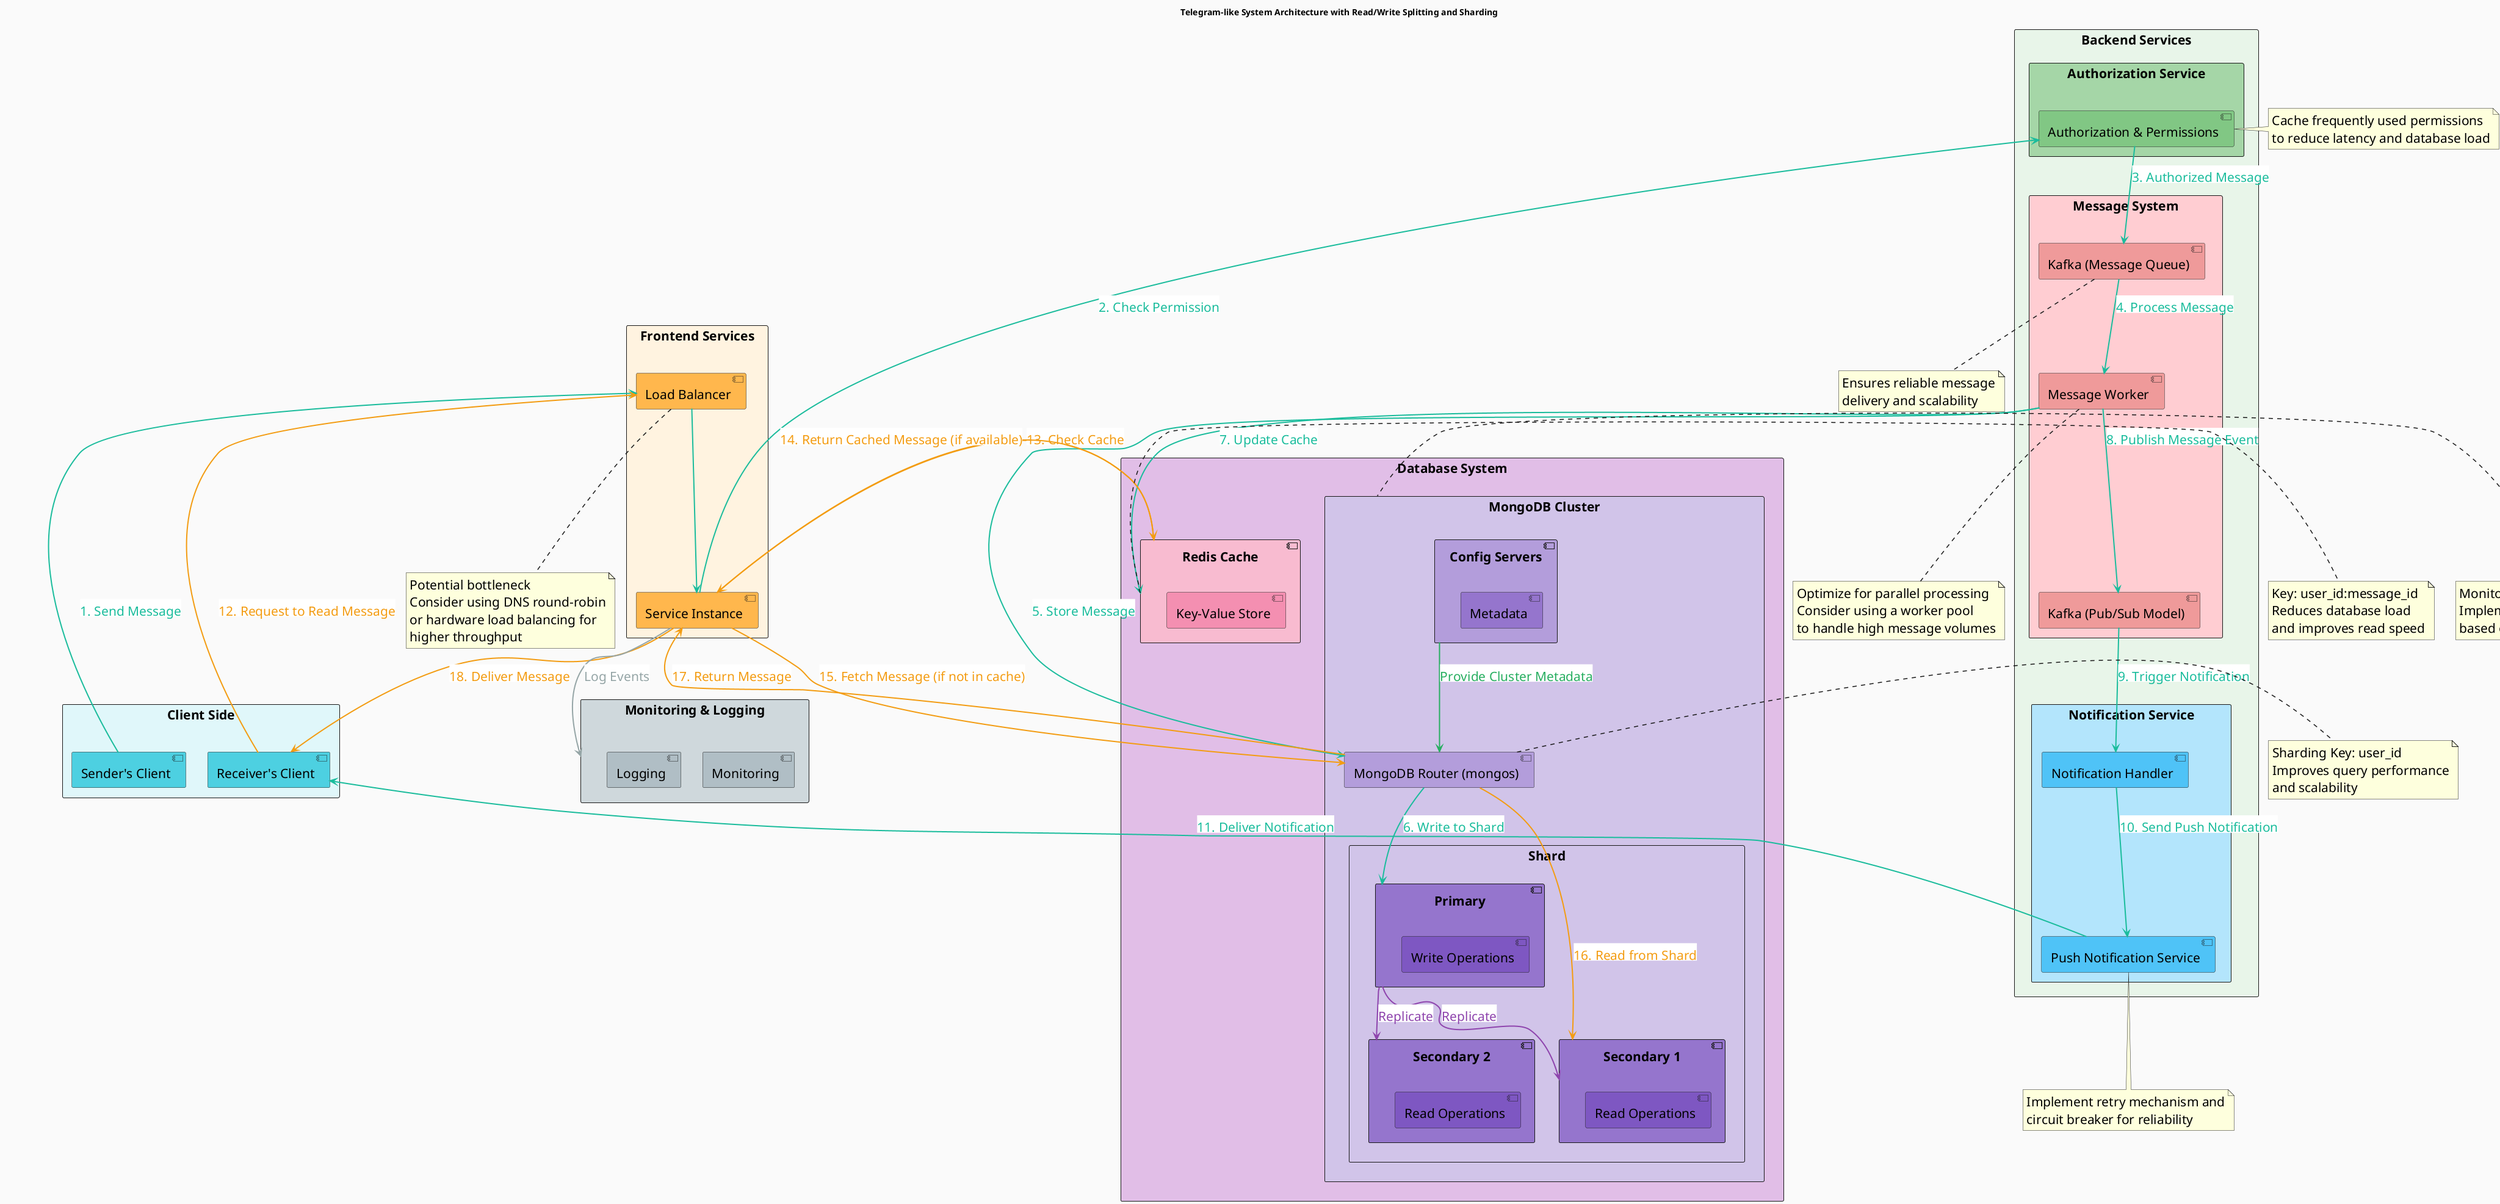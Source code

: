 @startuml
!pragma layout dot
allowmixing

skinparam backgroundColor #FAFAFA
skinparam defaultFontName Arial
skinparam defaultFontSize 21
skinparam arrowThickness 1.5

title Telegram-like System Architecture with Read/Write Splitting and Sharding

rectangle "Client Side" as ClientSide #E0F7FA {
  component "Sender's Client" as SenderClient #4DD0E1
  component "Receiver's Client" as ReceiverClient #4DD0E1
}

rectangle "Frontend Services" as FrontendServices #FFF3E0 {
  component "Load Balancer" as LoadBalancer #FFB74D
  component "Service Instance" as ServiceInstance #FFB74D
}

rectangle "Backend Services" as BackendServices #E8F5E9 {
  rectangle "Authorization Service" as AuthService #A5D6A7 {
    component "Authorization & Permissions" as AuthPermissions #81C784
  }
  
  rectangle "Message System" as MessageSystem #FFCDD2 {
    component "Kafka (Message Queue)" as KafkaQueue #EF9A9A
    component "Kafka (Pub/Sub Model)" as KafkaPubSub #EF9A9A
    component "Message Worker" as MessageWorker #EF9A9A
  }
  
  rectangle "Notification Service" as NotificationService #B3E5FC {
    component "Notification Handler" as NotificationHandler #4FC3F7
    component "Push Notification Service" as PushNotificationService #4FC3F7
  }
}

rectangle "Database System" as DatabaseSystem #E1BEE7 {
  rectangle "MongoDB Cluster" as MongoDBCluster #D1C4E9 {
    component "Config Servers" as ConfigServers #B39DDB {
      component "Metadata" as Metadata #9575CD
    }
    rectangle "Shard" as Shard #D1C4E9 {
      component "Primary" as Primary #9575CD {
        component "Write Operations" as WriteOps #7E57C2
      }
      component "Secondary 1" as Secondary1 #9575CD {
        component "Read Operations" as ReadOps1 #7E57C2
      }
      component "Secondary 2" as Secondary2 #9575CD {
        component "Read Operations" as ReadOps2 #7E57C2
      }
    }
    component "MongoDB Router (mongos)" as MongoRouter #B39DDB
  }
  component "Redis Cache" as RedisCache #F8BBD0 {
    component "Key-Value Store" as KeyValueStore #F48FB1
  }
}

rectangle "Monitoring & Logging" as MonitoringLogging #CFD8DC {
  component "Monitoring" as Monitoring #B0BEC5
  component "Logging" as Logging #B0BEC5
}

' 消息流
SenderClient -[#1ABC9C,thickness=2]-> LoadBalancer: <back:#FFFFFF><color:#1ABC9C>1. Send Message</color></back>
LoadBalancer -[#1ABC9C,thickness=2]-> ServiceInstance
ServiceInstance -[#1ABC9C,thickness=2]-> AuthPermissions: <back:#FFFFFF><color:#1ABC9C>2. Check Permission</color></back>
AuthPermissions -[#1ABC9C,thickness=2]-> KafkaQueue: <back:#FFFFFF><color:#1ABC9C>3. Authorized Message</color></back>
KafkaQueue -[#1ABC9C,thickness=2]-> MessageWorker: <back:#FFFFFF><color:#1ABC9C>4. Process Message</color></back>
MessageWorker -[#1ABC9C,thickness=2]-> MongoRouter: <back:#FFFFFF><color:#1ABC9C>5. Store Message</color></back>
MongoRouter -[#1ABC9C,thickness=2]-> Primary: <back:#FFFFFF><color:#1ABC9C>6. Write to Shard</color></back>
MessageWorker -[#1ABC9C,thickness=2]-> RedisCache: <back:#FFFFFF><color:#1ABC9C>7. Update Cache</color></back>
MessageWorker -[#1ABC9C,thickness=2]-> KafkaPubSub: <back:#FFFFFF><color:#1ABC9C>8. Publish Message Event</color></back>
KafkaPubSub -[#1ABC9C,thickness=2]-> NotificationHandler: <back:#FFFFFF><color:#1ABC9C>9. Trigger Notification</color></back>
NotificationHandler -[#1ABC9C,thickness=2]-> PushNotificationService: <back:#FFFFFF><color:#1ABC9C>10. Send Push Notification</color></back>
PushNotificationService -[#1ABC9C,thickness=2]-> ReceiverClient: <back:#FFFFFF><color:#1ABC9C>11. Deliver Notification</color></back>

' 读取消息流
ReceiverClient -[#F39C12,thickness=2]-> LoadBalancer: <back:#FFFFFF><color:#F39C12>12. Request to Read Message</color></back>
ServiceInstance -[#F39C12,thickness=2]-> RedisCache: <back:#FFFFFF><color:#F39C12>13. Check Cache</color></back>
RedisCache -[#F39C12,thickness=2]-> ServiceInstance: <back:#FFFFFF><color:#F39C12>14. Return Cached Message (if available)</color></back>
ServiceInstance -[#F39C12,thickness=2]-> MongoRouter: <back:#FFFFFF><color:#F39C12>15. Fetch Message (if not in cache)</color></back>
MongoRouter -[#F39C12,thickness=2]-> Secondary1: <back:#FFFFFF><color:#F39C12>16. Read from Shard</color></back>
MongoRouter -[#F39C12,thickness=2]-> ServiceInstance: <back:#FFFFFF><color:#F39C12>17. Return Message</color></back>
ServiceInstance -[#F39C12,thickness=2]-> ReceiverClient: <back:#FFFFFF><color:#F39C12>18. Deliver Message</color></back>

' 复制
Primary -[#8E44AD,thickness=2]-> Secondary1: <back:#FFFFFF><color:#8E44AD>Replicate</color></back>
Primary -[#8E44AD,thickness=2]-> Secondary2: <back:#FFFFFF><color:#8E44AD>Replicate</color></back>

' 配置服务器
ConfigServers -[#27AE60,thickness=2]-> MongoRouter: <back:#FFFFFF><color:#27AE60>Provide Cluster Metadata</color></back>

' 日志和监控
ServiceInstance -[#95A5A6,thickness=2]-> MonitoringLogging: <back:#FFFFFF><color:#95A5A6>Log Events</color></back>

note right of MongoRouter
  Sharding Key: user_id
  Improves query performance
  and scalability
end note

note right of RedisCache
  Key: user_id:message_id
  Reduces database load
  and improves read speed
end note

note bottom of KafkaQueue
  Ensures reliable message
  delivery and scalability
end note

note bottom of LoadBalancer
  Potential bottleneck
  Consider using DNS round-robin
  or hardware load balancing for
  higher throughput
end note

note right of AuthPermissions
  Cache frequently used permissions
  to reduce latency and database load
end note

note bottom of MessageWorker
  Optimize for parallel processing
  Consider using a worker pool
  to handle high message volumes
end note

note left of MongoDBCluster
  Monitor replication lag
  Implement read preferences
  based on consistency requirements
end note

note bottom of PushNotificationService
  Implement retry mechanism and
  circuit breaker for reliability
end note

@enduml
